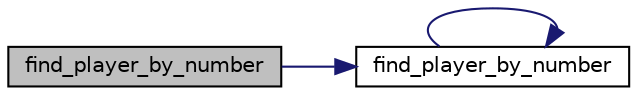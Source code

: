 digraph "find_player_by_number"
{
 // LATEX_PDF_SIZE
  edge [fontname="Helvetica",fontsize="10",labelfontname="Helvetica",labelfontsize="10"];
  node [fontname="Helvetica",fontsize="10",shape=record];
  rankdir="LR";
  Node1 [label="find_player_by_number",height=0.2,width=0.4,color="black", fillcolor="grey75", style="filled", fontcolor="black",tooltip=" "];
  Node1 -> Node2 [color="midnightblue",fontsize="10",style="solid",fontname="Helvetica"];
  Node2 [label="find_player_by_number",height=0.2,width=0.4,color="black", fillcolor="white", style="filled",URL="$player__functions_8c.html#a681b2611c1fff08fa27000b4b736521b",tooltip=" "];
  Node2 -> Node2 [color="midnightblue",fontsize="10",style="solid",fontname="Helvetica"];
}
